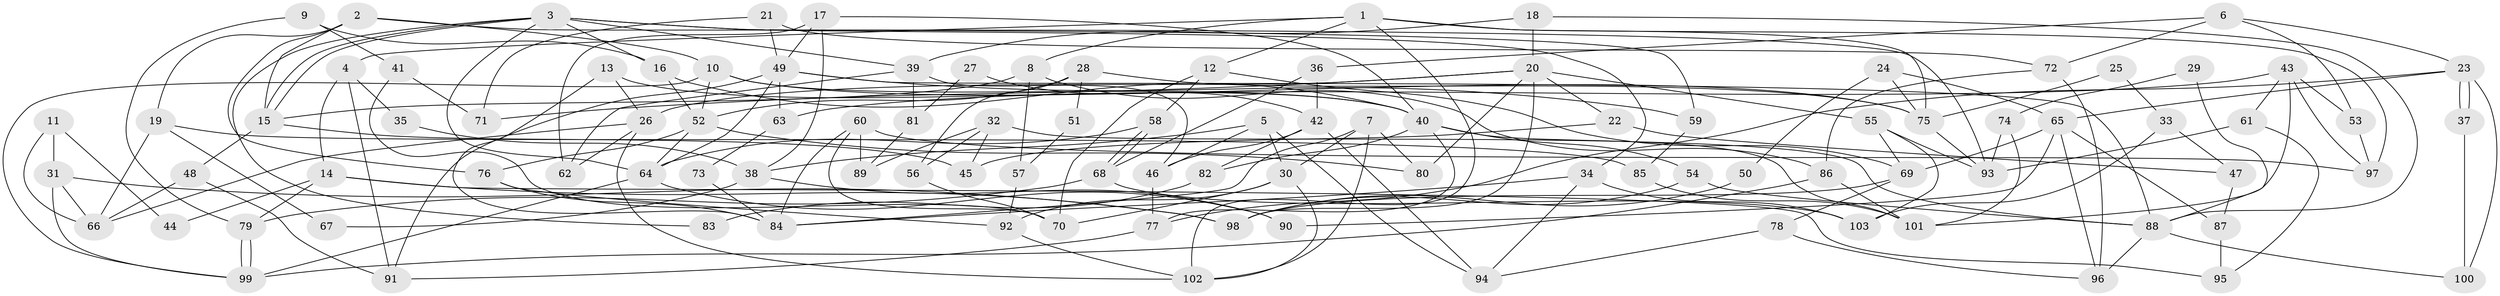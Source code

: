 // coarse degree distribution, {9: 0.09090909090909091, 13: 0.030303030303030304, 16: 0.030303030303030304, 8: 0.09090909090909091, 10: 0.030303030303030304, 6: 0.12121212121212122, 14: 0.030303030303030304, 11: 0.06060606060606061, 4: 0.12121212121212122, 2: 0.15151515151515152, 3: 0.12121212121212122, 5: 0.06060606060606061, 7: 0.06060606060606061}
// Generated by graph-tools (version 1.1) at 2025/50/03/04/25 22:50:58]
// undirected, 103 vertices, 206 edges
graph export_dot {
  node [color=gray90,style=filled];
  1;
  2;
  3;
  4;
  5;
  6;
  7;
  8;
  9;
  10;
  11;
  12;
  13;
  14;
  15;
  16;
  17;
  18;
  19;
  20;
  21;
  22;
  23;
  24;
  25;
  26;
  27;
  28;
  29;
  30;
  31;
  32;
  33;
  34;
  35;
  36;
  37;
  38;
  39;
  40;
  41;
  42;
  43;
  44;
  45;
  46;
  47;
  48;
  49;
  50;
  51;
  52;
  53;
  54;
  55;
  56;
  57;
  58;
  59;
  60;
  61;
  62;
  63;
  64;
  65;
  66;
  67;
  68;
  69;
  70;
  71;
  72;
  73;
  74;
  75;
  76;
  77;
  78;
  79;
  80;
  81;
  82;
  83;
  84;
  85;
  86;
  87;
  88;
  89;
  90;
  91;
  92;
  93;
  94;
  95;
  96;
  97;
  98;
  99;
  100;
  101;
  102;
  103;
  1 -- 102;
  1 -- 12;
  1 -- 4;
  1 -- 8;
  1 -- 75;
  1 -- 97;
  2 -- 10;
  2 -- 15;
  2 -- 19;
  2 -- 76;
  2 -- 93;
  3 -- 15;
  3 -- 15;
  3 -- 34;
  3 -- 16;
  3 -- 39;
  3 -- 59;
  3 -- 64;
  3 -- 83;
  4 -- 14;
  4 -- 35;
  4 -- 91;
  5 -- 38;
  5 -- 30;
  5 -- 46;
  5 -- 94;
  6 -- 72;
  6 -- 23;
  6 -- 36;
  6 -- 53;
  7 -- 102;
  7 -- 30;
  7 -- 80;
  7 -- 84;
  8 -- 15;
  8 -- 57;
  8 -- 86;
  9 -- 41;
  9 -- 16;
  9 -- 79;
  10 -- 99;
  10 -- 52;
  10 -- 40;
  10 -- 75;
  11 -- 31;
  11 -- 66;
  11 -- 44;
  12 -- 69;
  12 -- 58;
  12 -- 70;
  13 -- 84;
  13 -- 40;
  13 -- 26;
  14 -- 98;
  14 -- 79;
  14 -- 44;
  14 -- 95;
  15 -- 48;
  15 -- 45;
  16 -- 52;
  16 -- 40;
  17 -- 40;
  17 -- 49;
  17 -- 38;
  17 -- 62;
  18 -- 20;
  18 -- 39;
  18 -- 88;
  19 -- 66;
  19 -- 67;
  19 -- 85;
  20 -- 26;
  20 -- 80;
  20 -- 22;
  20 -- 55;
  20 -- 71;
  20 -- 98;
  21 -- 49;
  21 -- 72;
  21 -- 71;
  22 -- 45;
  22 -- 47;
  23 -- 77;
  23 -- 37;
  23 -- 37;
  23 -- 65;
  23 -- 100;
  24 -- 65;
  24 -- 75;
  24 -- 50;
  25 -- 33;
  25 -- 75;
  26 -- 62;
  26 -- 66;
  26 -- 102;
  27 -- 42;
  27 -- 81;
  28 -- 75;
  28 -- 52;
  28 -- 51;
  28 -- 56;
  29 -- 74;
  29 -- 88;
  30 -- 92;
  30 -- 70;
  30 -- 102;
  31 -- 98;
  31 -- 99;
  31 -- 66;
  32 -- 88;
  32 -- 56;
  32 -- 45;
  32 -- 89;
  33 -- 47;
  33 -- 103;
  34 -- 94;
  34 -- 103;
  34 -- 84;
  35 -- 38;
  36 -- 68;
  36 -- 42;
  37 -- 100;
  38 -- 90;
  38 -- 67;
  39 -- 46;
  39 -- 62;
  39 -- 81;
  40 -- 54;
  40 -- 77;
  40 -- 82;
  40 -- 101;
  41 -- 70;
  41 -- 71;
  42 -- 94;
  42 -- 46;
  42 -- 82;
  43 -- 101;
  43 -- 53;
  43 -- 61;
  43 -- 63;
  43 -- 97;
  46 -- 77;
  47 -- 87;
  48 -- 66;
  48 -- 91;
  49 -- 91;
  49 -- 59;
  49 -- 63;
  49 -- 64;
  49 -- 88;
  50 -- 98;
  51 -- 57;
  52 -- 76;
  52 -- 64;
  52 -- 80;
  53 -- 97;
  54 -- 88;
  54 -- 98;
  55 -- 93;
  55 -- 69;
  55 -- 103;
  56 -- 70;
  57 -- 92;
  58 -- 64;
  58 -- 68;
  58 -- 68;
  59 -- 85;
  60 -- 97;
  60 -- 84;
  60 -- 70;
  60 -- 89;
  61 -- 93;
  61 -- 95;
  63 -- 73;
  64 -- 90;
  64 -- 99;
  65 -- 69;
  65 -- 87;
  65 -- 90;
  65 -- 96;
  68 -- 79;
  68 -- 103;
  69 -- 98;
  69 -- 78;
  72 -- 86;
  72 -- 96;
  73 -- 84;
  74 -- 93;
  74 -- 101;
  75 -- 93;
  76 -- 84;
  76 -- 92;
  77 -- 91;
  78 -- 96;
  78 -- 94;
  79 -- 99;
  79 -- 99;
  81 -- 89;
  82 -- 83;
  85 -- 101;
  86 -- 99;
  86 -- 101;
  87 -- 95;
  88 -- 96;
  88 -- 100;
  92 -- 102;
}
